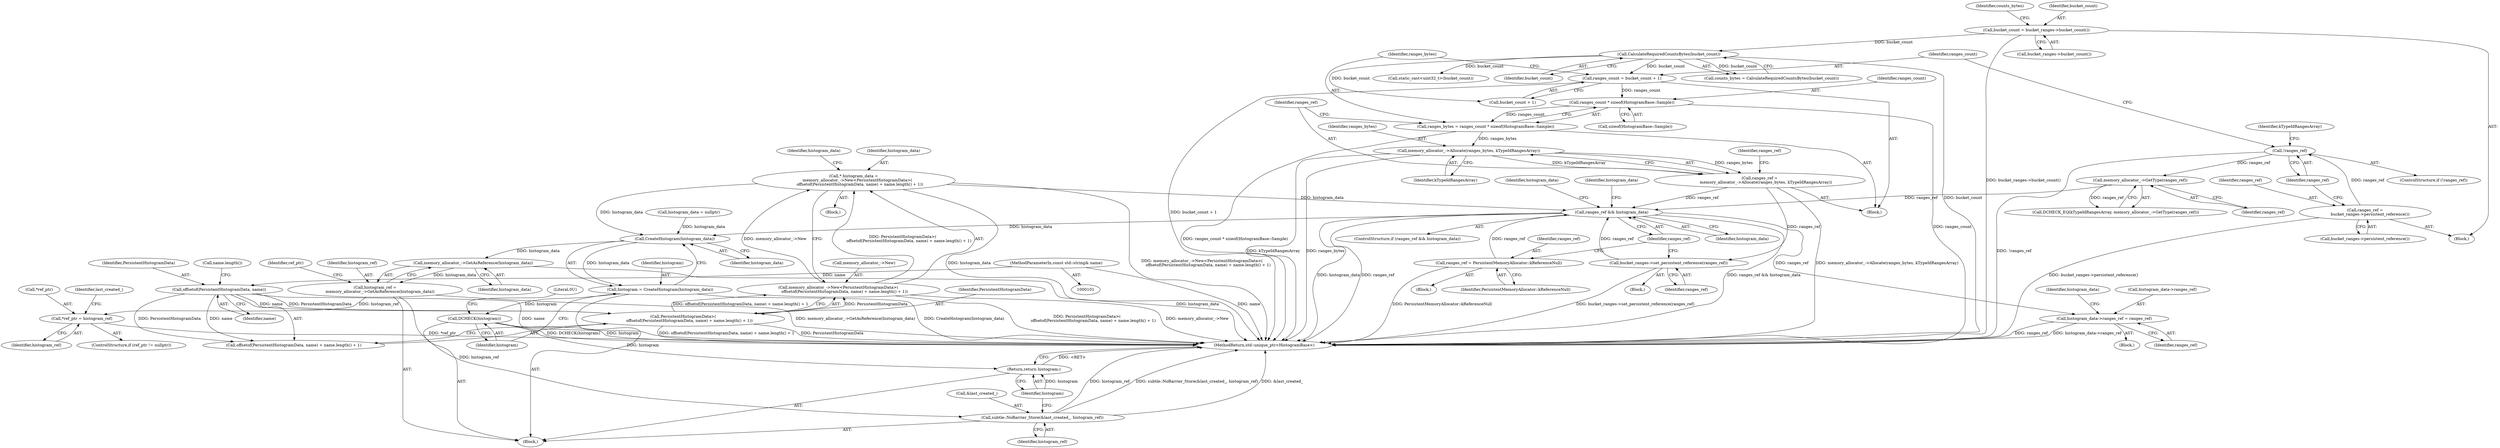digraph "0_Chrome_3f38b2253b19f9f9595f79fb92bfb5077e7b1959_0@pointer" {
"1000255" [label="(Call,ranges_ref && histogram_data)"];
"1000252" [label="(Call,memory_allocator_->GetType(ranges_ref))"];
"1000183" [label="(Call,!ranges_ref)"];
"1000179" [label="(Call,ranges_ref =\n        bucket_ranges->persistent_reference())"];
"1000199" [label="(Call,ranges_ref =\n          memory_allocator_->Allocate(ranges_bytes, kTypeIdRangesArray))"];
"1000201" [label="(Call,memory_allocator_->Allocate(ranges_bytes, kTypeIdRangesArray))"];
"1000193" [label="(Call,ranges_bytes = ranges_count * sizeof(HistogramBase::Sample))"];
"1000195" [label="(Call,ranges_count * sizeof(HistogramBase::Sample))"];
"1000187" [label="(Call,ranges_count = bucket_count + 1)"];
"1000165" [label="(Call,CalculateRequiredCountsBytes(bucket_count))"];
"1000159" [label="(Call,bucket_count = bucket_ranges->bucket_count())"];
"1000245" [label="(Call,ranges_ref = PersistentMemoryAllocator::kReferenceNull)"];
"1000240" [label="(Call,bucket_ranges->set_persistent_reference(ranges_ref))"];
"1000115" [label="(Call,* histogram_data =\n      memory_allocator_->New<PersistentHistogramData>(\n          offsetof(PersistentHistogramData, name) + name.length() + 1))"];
"1000117" [label="(Call,memory_allocator_->New<PersistentHistogramData>(\n          offsetof(PersistentHistogramData, name) + name.length() + 1))"];
"1000121" [label="(Call,PersistentHistogramData>(\n          offsetof(PersistentHistogramData, name) + name.length() + 1))"];
"1000124" [label="(Call,offsetof(PersistentHistogramData, name))"];
"1000103" [label="(MethodParameterIn,const std::string& name)"];
"1000276" [label="(Call,histogram_data->ranges_ref = ranges_ref)"];
"1000297" [label="(Call,CreateHistogram(histogram_data))"];
"1000295" [label="(Call,histogram = CreateHistogram(histogram_data))"];
"1000299" [label="(Call,DCHECK(histogram))"];
"1000332" [label="(Return,return histogram;)"];
"1000318" [label="(Call,memory_allocator_->GetAsReference(histogram_data))"];
"1000316" [label="(Call,histogram_ref =\n        memory_allocator_->GetAsReference(histogram_data))"];
"1000324" [label="(Call,*ref_ptr = histogram_ref)"];
"1000328" [label="(Call,subtle::NoBarrier_Store(&last_created_, histogram_ref))"];
"1000283" [label="(Identifier,histogram_data)"];
"1000124" [label="(Call,offsetof(PersistentHistogramData, name))"];
"1000241" [label="(Identifier,ranges_ref)"];
"1000277" [label="(Call,histogram_data->ranges_ref)"];
"1000252" [label="(Call,memory_allocator_->GetType(ranges_ref))"];
"1000118" [label="(Call,memory_allocator_->New)"];
"1000203" [label="(Identifier,kTypeIdRangesArray)"];
"1000166" [label="(Identifier,bucket_count)"];
"1000257" [label="(Identifier,histogram_data)"];
"1000187" [label="(Call,ranges_count = bucket_count + 1)"];
"1000250" [label="(Call,DCHECK_EQ(kTypeIdRangesArray, memory_allocator_->GetType(ranges_ref)))"];
"1000183" [label="(Call,!ranges_ref)"];
"1000201" [label="(Call,memory_allocator_->Allocate(ranges_bytes, kTypeIdRangesArray))"];
"1000302" [label="(Literal,0U)"];
"1000332" [label="(Return,return histogram;)"];
"1000298" [label="(Identifier,histogram_data)"];
"1000180" [label="(Identifier,ranges_ref)"];
"1000297" [label="(Call,CreateHistogram(histogram_data))"];
"1000109" [label="(Block,)"];
"1000325" [label="(Call,*ref_ptr)"];
"1000188" [label="(Identifier,ranges_count)"];
"1000246" [label="(Identifier,ranges_ref)"];
"1000179" [label="(Call,ranges_ref =\n        bucket_ranges->persistent_reference())"];
"1000322" [label="(Identifier,ref_ptr)"];
"1000181" [label="(Call,bucket_ranges->persistent_reference())"];
"1000131" [label="(Identifier,histogram_data)"];
"1000316" [label="(Call,histogram_ref =\n        memory_allocator_->GetAsReference(histogram_data))"];
"1000185" [label="(Block,)"];
"1000199" [label="(Call,ranges_ref =\n          memory_allocator_->Allocate(ranges_bytes, kTypeIdRangesArray))"];
"1000165" [label="(Call,CalculateRequiredCountsBytes(bucket_count))"];
"1000116" [label="(Identifier,histogram_data)"];
"1000258" [label="(Block,)"];
"1000299" [label="(Call,DCHECK(histogram))"];
"1000330" [label="(Identifier,last_created_)"];
"1000194" [label="(Identifier,ranges_bytes)"];
"1000329" [label="(Call,&last_created_)"];
"1000324" [label="(Call,*ref_ptr = histogram_ref)"];
"1000123" [label="(Call,offsetof(PersistentHistogramData, name) + name.length() + 1)"];
"1000253" [label="(Identifier,ranges_ref)"];
"1000115" [label="(Call,* histogram_data =\n      memory_allocator_->New<PersistentHistogramData>(\n          offsetof(PersistentHistogramData, name) + name.length() + 1))"];
"1000333" [label="(Identifier,histogram)"];
"1000159" [label="(Call,bucket_count = bucket_ranges->bucket_count())"];
"1000261" [label="(Identifier,histogram_data)"];
"1000327" [label="(Identifier,histogram_ref)"];
"1000157" [label="(Block,)"];
"1000117" [label="(Call,memory_allocator_->New<PersistentHistogramData>(\n          offsetof(PersistentHistogramData, name) + name.length() + 1))"];
"1000189" [label="(Call,bucket_count + 1)"];
"1000245" [label="(Call,ranges_ref = PersistentMemoryAllocator::kReferenceNull)"];
"1000300" [label="(Identifier,histogram)"];
"1000161" [label="(Call,bucket_ranges->bucket_count())"];
"1000254" [label="(ControlStructure,if (ranges_ref && histogram_data))"];
"1000200" [label="(Identifier,ranges_ref)"];
"1000184" [label="(Identifier,ranges_ref)"];
"1000343" [label="(MethodReturn,std::unique_ptr<HistogramBase>)"];
"1000195" [label="(Call,ranges_count * sizeof(HistogramBase::Sample))"];
"1000240" [label="(Call,bucket_ranges->set_persistent_reference(ranges_ref))"];
"1000197" [label="(Call,sizeof(HistogramBase::Sample))"];
"1000126" [label="(Identifier,name)"];
"1000318" [label="(Call,memory_allocator_->GetAsReference(histogram_data))"];
"1000121" [label="(Call,PersistentHistogramData>(\n          offsetof(PersistentHistogramData, name) + name.length() + 1))"];
"1000196" [label="(Identifier,ranges_count)"];
"1000163" [label="(Call,counts_bytes = CalculateRequiredCountsBytes(bucket_count))"];
"1000293" [label="(Block,)"];
"1000223" [label="(Block,)"];
"1000122" [label="(Identifier,PersistentHistogramData)"];
"1000193" [label="(Call,ranges_bytes = ranges_count * sizeof(HistogramBase::Sample))"];
"1000276" [label="(Call,histogram_data->ranges_ref = ranges_ref)"];
"1000320" [label="(ControlStructure,if (ref_ptr != nullptr))"];
"1000255" [label="(Call,ranges_ref && histogram_data)"];
"1000288" [label="(Call,histogram_data = nullptr)"];
"1000289" [label="(Identifier,histogram_data)"];
"1000280" [label="(Identifier,ranges_ref)"];
"1000128" [label="(Call,name.length())"];
"1000295" [label="(Call,histogram = CreateHistogram(histogram_data))"];
"1000296" [label="(Identifier,histogram)"];
"1000125" [label="(Identifier,PersistentHistogramData)"];
"1000247" [label="(Identifier,PersistentMemoryAllocator::kReferenceNull)"];
"1000182" [label="(ControlStructure,if (!ranges_ref))"];
"1000164" [label="(Identifier,counts_bytes)"];
"1000251" [label="(Identifier,kTypeIdRangesArray)"];
"1000256" [label="(Identifier,ranges_ref)"];
"1000205" [label="(Identifier,ranges_ref)"];
"1000328" [label="(Call,subtle::NoBarrier_Store(&last_created_, histogram_ref))"];
"1000103" [label="(MethodParameterIn,const std::string& name)"];
"1000273" [label="(Call,static_cast<uint32_t>(bucket_count))"];
"1000319" [label="(Identifier,histogram_data)"];
"1000331" [label="(Identifier,histogram_ref)"];
"1000243" [label="(Block,)"];
"1000317" [label="(Identifier,histogram_ref)"];
"1000160" [label="(Identifier,bucket_count)"];
"1000202" [label="(Identifier,ranges_bytes)"];
"1000255" -> "1000254"  [label="AST: "];
"1000255" -> "1000256"  [label="CFG: "];
"1000255" -> "1000257"  [label="CFG: "];
"1000256" -> "1000255"  [label="AST: "];
"1000257" -> "1000255"  [label="AST: "];
"1000261" -> "1000255"  [label="CFG: "];
"1000289" -> "1000255"  [label="CFG: "];
"1000255" -> "1000343"  [label="DDG: ranges_ref && histogram_data"];
"1000255" -> "1000343"  [label="DDG: histogram_data"];
"1000255" -> "1000343"  [label="DDG: ranges_ref"];
"1000252" -> "1000255"  [label="DDG: ranges_ref"];
"1000199" -> "1000255"  [label="DDG: ranges_ref"];
"1000245" -> "1000255"  [label="DDG: ranges_ref"];
"1000240" -> "1000255"  [label="DDG: ranges_ref"];
"1000115" -> "1000255"  [label="DDG: histogram_data"];
"1000255" -> "1000276"  [label="DDG: ranges_ref"];
"1000255" -> "1000297"  [label="DDG: histogram_data"];
"1000252" -> "1000250"  [label="AST: "];
"1000252" -> "1000253"  [label="CFG: "];
"1000253" -> "1000252"  [label="AST: "];
"1000250" -> "1000252"  [label="CFG: "];
"1000252" -> "1000250"  [label="DDG: ranges_ref"];
"1000183" -> "1000252"  [label="DDG: ranges_ref"];
"1000183" -> "1000182"  [label="AST: "];
"1000183" -> "1000184"  [label="CFG: "];
"1000184" -> "1000183"  [label="AST: "];
"1000188" -> "1000183"  [label="CFG: "];
"1000251" -> "1000183"  [label="CFG: "];
"1000183" -> "1000343"  [label="DDG: !ranges_ref"];
"1000179" -> "1000183"  [label="DDG: ranges_ref"];
"1000179" -> "1000157"  [label="AST: "];
"1000179" -> "1000181"  [label="CFG: "];
"1000180" -> "1000179"  [label="AST: "];
"1000181" -> "1000179"  [label="AST: "];
"1000184" -> "1000179"  [label="CFG: "];
"1000179" -> "1000343"  [label="DDG: bucket_ranges->persistent_reference()"];
"1000199" -> "1000185"  [label="AST: "];
"1000199" -> "1000201"  [label="CFG: "];
"1000200" -> "1000199"  [label="AST: "];
"1000201" -> "1000199"  [label="AST: "];
"1000205" -> "1000199"  [label="CFG: "];
"1000199" -> "1000343"  [label="DDG: memory_allocator_->Allocate(ranges_bytes, kTypeIdRangesArray)"];
"1000201" -> "1000199"  [label="DDG: ranges_bytes"];
"1000201" -> "1000199"  [label="DDG: kTypeIdRangesArray"];
"1000199" -> "1000240"  [label="DDG: ranges_ref"];
"1000201" -> "1000203"  [label="CFG: "];
"1000202" -> "1000201"  [label="AST: "];
"1000203" -> "1000201"  [label="AST: "];
"1000201" -> "1000343"  [label="DDG: kTypeIdRangesArray"];
"1000201" -> "1000343"  [label="DDG: ranges_bytes"];
"1000193" -> "1000201"  [label="DDG: ranges_bytes"];
"1000193" -> "1000185"  [label="AST: "];
"1000193" -> "1000195"  [label="CFG: "];
"1000194" -> "1000193"  [label="AST: "];
"1000195" -> "1000193"  [label="AST: "];
"1000200" -> "1000193"  [label="CFG: "];
"1000193" -> "1000343"  [label="DDG: ranges_count * sizeof(HistogramBase::Sample)"];
"1000195" -> "1000193"  [label="DDG: ranges_count"];
"1000195" -> "1000197"  [label="CFG: "];
"1000196" -> "1000195"  [label="AST: "];
"1000197" -> "1000195"  [label="AST: "];
"1000195" -> "1000343"  [label="DDG: ranges_count"];
"1000187" -> "1000195"  [label="DDG: ranges_count"];
"1000187" -> "1000185"  [label="AST: "];
"1000187" -> "1000189"  [label="CFG: "];
"1000188" -> "1000187"  [label="AST: "];
"1000189" -> "1000187"  [label="AST: "];
"1000194" -> "1000187"  [label="CFG: "];
"1000187" -> "1000343"  [label="DDG: bucket_count + 1"];
"1000165" -> "1000187"  [label="DDG: bucket_count"];
"1000165" -> "1000163"  [label="AST: "];
"1000165" -> "1000166"  [label="CFG: "];
"1000166" -> "1000165"  [label="AST: "];
"1000163" -> "1000165"  [label="CFG: "];
"1000165" -> "1000343"  [label="DDG: bucket_count"];
"1000165" -> "1000163"  [label="DDG: bucket_count"];
"1000159" -> "1000165"  [label="DDG: bucket_count"];
"1000165" -> "1000189"  [label="DDG: bucket_count"];
"1000165" -> "1000273"  [label="DDG: bucket_count"];
"1000159" -> "1000157"  [label="AST: "];
"1000159" -> "1000161"  [label="CFG: "];
"1000160" -> "1000159"  [label="AST: "];
"1000161" -> "1000159"  [label="AST: "];
"1000164" -> "1000159"  [label="CFG: "];
"1000159" -> "1000343"  [label="DDG: bucket_ranges->bucket_count()"];
"1000245" -> "1000243"  [label="AST: "];
"1000245" -> "1000247"  [label="CFG: "];
"1000246" -> "1000245"  [label="AST: "];
"1000247" -> "1000245"  [label="AST: "];
"1000256" -> "1000245"  [label="CFG: "];
"1000245" -> "1000343"  [label="DDG: PersistentMemoryAllocator::kReferenceNull"];
"1000240" -> "1000223"  [label="AST: "];
"1000240" -> "1000241"  [label="CFG: "];
"1000241" -> "1000240"  [label="AST: "];
"1000256" -> "1000240"  [label="CFG: "];
"1000240" -> "1000343"  [label="DDG: bucket_ranges->set_persistent_reference(ranges_ref)"];
"1000115" -> "1000109"  [label="AST: "];
"1000115" -> "1000117"  [label="CFG: "];
"1000116" -> "1000115"  [label="AST: "];
"1000117" -> "1000115"  [label="AST: "];
"1000131" -> "1000115"  [label="CFG: "];
"1000115" -> "1000343"  [label="DDG: memory_allocator_->New<PersistentHistogramData>(\n          offsetof(PersistentHistogramData, name) + name.length() + 1)"];
"1000115" -> "1000343"  [label="DDG: histogram_data"];
"1000117" -> "1000115"  [label="DDG: memory_allocator_->New"];
"1000117" -> "1000115"  [label="DDG: PersistentHistogramData>(\n          offsetof(PersistentHistogramData, name) + name.length() + 1)"];
"1000115" -> "1000297"  [label="DDG: histogram_data"];
"1000117" -> "1000121"  [label="CFG: "];
"1000118" -> "1000117"  [label="AST: "];
"1000121" -> "1000117"  [label="AST: "];
"1000117" -> "1000343"  [label="DDG: PersistentHistogramData>(\n          offsetof(PersistentHistogramData, name) + name.length() + 1)"];
"1000117" -> "1000343"  [label="DDG: memory_allocator_->New"];
"1000121" -> "1000117"  [label="DDG: PersistentHistogramData"];
"1000121" -> "1000117"  [label="DDG: offsetof(PersistentHistogramData, name) + name.length() + 1"];
"1000121" -> "1000123"  [label="CFG: "];
"1000122" -> "1000121"  [label="AST: "];
"1000123" -> "1000121"  [label="AST: "];
"1000121" -> "1000343"  [label="DDG: offsetof(PersistentHistogramData, name) + name.length() + 1"];
"1000121" -> "1000343"  [label="DDG: PersistentHistogramData"];
"1000124" -> "1000121"  [label="DDG: PersistentHistogramData"];
"1000124" -> "1000121"  [label="DDG: name"];
"1000124" -> "1000123"  [label="AST: "];
"1000124" -> "1000126"  [label="CFG: "];
"1000125" -> "1000124"  [label="AST: "];
"1000126" -> "1000124"  [label="AST: "];
"1000128" -> "1000124"  [label="CFG: "];
"1000124" -> "1000343"  [label="DDG: name"];
"1000124" -> "1000123"  [label="DDG: PersistentHistogramData"];
"1000124" -> "1000123"  [label="DDG: name"];
"1000103" -> "1000124"  [label="DDG: name"];
"1000103" -> "1000101"  [label="AST: "];
"1000103" -> "1000343"  [label="DDG: name"];
"1000276" -> "1000258"  [label="AST: "];
"1000276" -> "1000280"  [label="CFG: "];
"1000277" -> "1000276"  [label="AST: "];
"1000280" -> "1000276"  [label="AST: "];
"1000283" -> "1000276"  [label="CFG: "];
"1000276" -> "1000343"  [label="DDG: ranges_ref"];
"1000276" -> "1000343"  [label="DDG: histogram_data->ranges_ref"];
"1000297" -> "1000295"  [label="AST: "];
"1000297" -> "1000298"  [label="CFG: "];
"1000298" -> "1000297"  [label="AST: "];
"1000295" -> "1000297"  [label="CFG: "];
"1000297" -> "1000295"  [label="DDG: histogram_data"];
"1000288" -> "1000297"  [label="DDG: histogram_data"];
"1000297" -> "1000318"  [label="DDG: histogram_data"];
"1000295" -> "1000293"  [label="AST: "];
"1000296" -> "1000295"  [label="AST: "];
"1000300" -> "1000295"  [label="CFG: "];
"1000295" -> "1000343"  [label="DDG: CreateHistogram(histogram_data)"];
"1000295" -> "1000299"  [label="DDG: histogram"];
"1000299" -> "1000293"  [label="AST: "];
"1000299" -> "1000300"  [label="CFG: "];
"1000300" -> "1000299"  [label="AST: "];
"1000302" -> "1000299"  [label="CFG: "];
"1000299" -> "1000343"  [label="DDG: DCHECK(histogram)"];
"1000299" -> "1000343"  [label="DDG: histogram"];
"1000299" -> "1000332"  [label="DDG: histogram"];
"1000332" -> "1000293"  [label="AST: "];
"1000332" -> "1000333"  [label="CFG: "];
"1000333" -> "1000332"  [label="AST: "];
"1000343" -> "1000332"  [label="CFG: "];
"1000332" -> "1000343"  [label="DDG: <RET>"];
"1000333" -> "1000332"  [label="DDG: histogram"];
"1000318" -> "1000316"  [label="AST: "];
"1000318" -> "1000319"  [label="CFG: "];
"1000319" -> "1000318"  [label="AST: "];
"1000316" -> "1000318"  [label="CFG: "];
"1000318" -> "1000343"  [label="DDG: histogram_data"];
"1000318" -> "1000316"  [label="DDG: histogram_data"];
"1000316" -> "1000293"  [label="AST: "];
"1000317" -> "1000316"  [label="AST: "];
"1000322" -> "1000316"  [label="CFG: "];
"1000316" -> "1000343"  [label="DDG: memory_allocator_->GetAsReference(histogram_data)"];
"1000316" -> "1000324"  [label="DDG: histogram_ref"];
"1000316" -> "1000328"  [label="DDG: histogram_ref"];
"1000324" -> "1000320"  [label="AST: "];
"1000324" -> "1000327"  [label="CFG: "];
"1000325" -> "1000324"  [label="AST: "];
"1000327" -> "1000324"  [label="AST: "];
"1000330" -> "1000324"  [label="CFG: "];
"1000324" -> "1000343"  [label="DDG: *ref_ptr"];
"1000328" -> "1000293"  [label="AST: "];
"1000328" -> "1000331"  [label="CFG: "];
"1000329" -> "1000328"  [label="AST: "];
"1000331" -> "1000328"  [label="AST: "];
"1000333" -> "1000328"  [label="CFG: "];
"1000328" -> "1000343"  [label="DDG: histogram_ref"];
"1000328" -> "1000343"  [label="DDG: subtle::NoBarrier_Store(&last_created_, histogram_ref)"];
"1000328" -> "1000343"  [label="DDG: &last_created_"];
}
